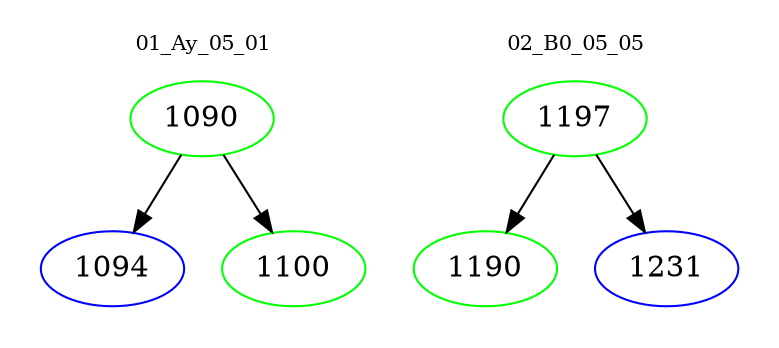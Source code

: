 digraph{
subgraph cluster_0 {
color = white
label = "01_Ay_05_01";
fontsize=10;
T0_1090 [label="1090", color="green"]
T0_1090 -> T0_1094 [color="black"]
T0_1094 [label="1094", color="blue"]
T0_1090 -> T0_1100 [color="black"]
T0_1100 [label="1100", color="green"]
}
subgraph cluster_1 {
color = white
label = "02_B0_05_05";
fontsize=10;
T1_1197 [label="1197", color="green"]
T1_1197 -> T1_1190 [color="black"]
T1_1190 [label="1190", color="green"]
T1_1197 -> T1_1231 [color="black"]
T1_1231 [label="1231", color="blue"]
}
}
